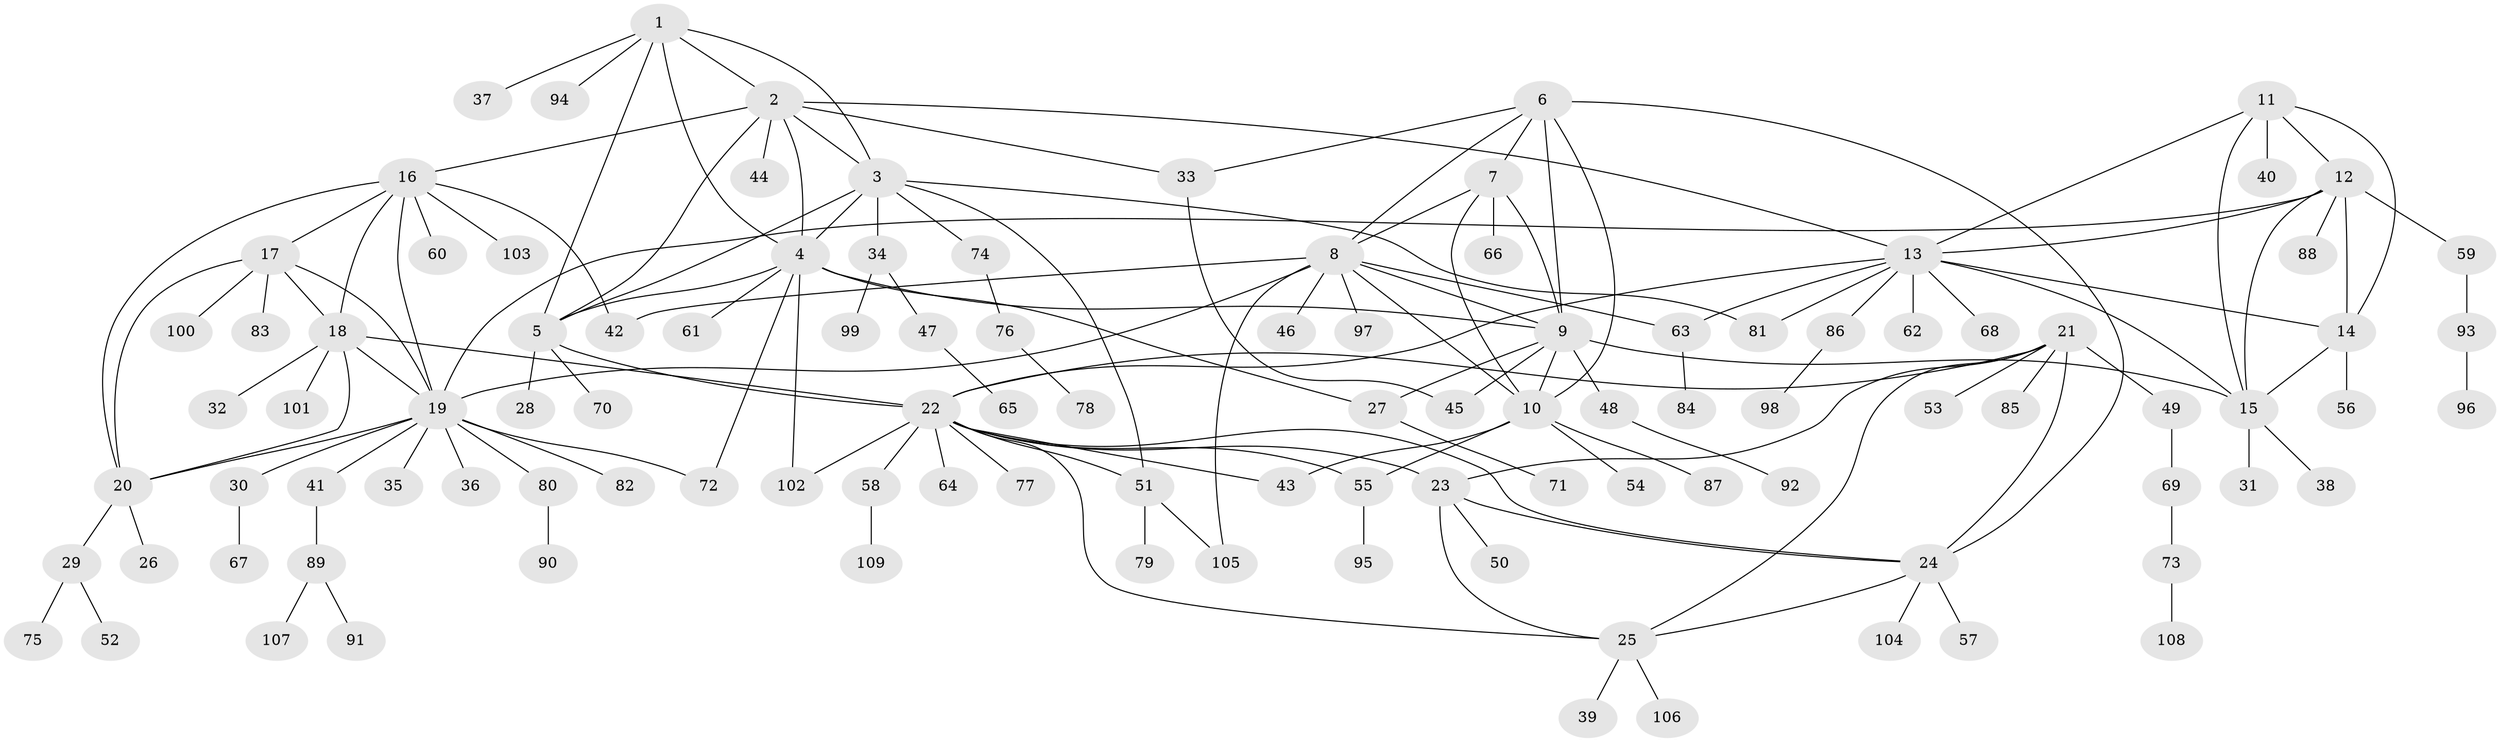 // coarse degree distribution, {9: 0.030303030303030304, 2: 0.3333333333333333, 10: 0.06060606060606061, 8: 0.030303030303030304, 3: 0.09090909090909091, 11: 0.030303030303030304, 4: 0.09090909090909091, 1: 0.3333333333333333}
// Generated by graph-tools (version 1.1) at 2025/52/03/04/25 22:52:48]
// undirected, 109 vertices, 156 edges
graph export_dot {
  node [color=gray90,style=filled];
  1;
  2;
  3;
  4;
  5;
  6;
  7;
  8;
  9;
  10;
  11;
  12;
  13;
  14;
  15;
  16;
  17;
  18;
  19;
  20;
  21;
  22;
  23;
  24;
  25;
  26;
  27;
  28;
  29;
  30;
  31;
  32;
  33;
  34;
  35;
  36;
  37;
  38;
  39;
  40;
  41;
  42;
  43;
  44;
  45;
  46;
  47;
  48;
  49;
  50;
  51;
  52;
  53;
  54;
  55;
  56;
  57;
  58;
  59;
  60;
  61;
  62;
  63;
  64;
  65;
  66;
  67;
  68;
  69;
  70;
  71;
  72;
  73;
  74;
  75;
  76;
  77;
  78;
  79;
  80;
  81;
  82;
  83;
  84;
  85;
  86;
  87;
  88;
  89;
  90;
  91;
  92;
  93;
  94;
  95;
  96;
  97;
  98;
  99;
  100;
  101;
  102;
  103;
  104;
  105;
  106;
  107;
  108;
  109;
  1 -- 2;
  1 -- 3;
  1 -- 4;
  1 -- 5;
  1 -- 37;
  1 -- 94;
  2 -- 3;
  2 -- 4;
  2 -- 5;
  2 -- 13;
  2 -- 16;
  2 -- 33;
  2 -- 44;
  3 -- 4;
  3 -- 5;
  3 -- 34;
  3 -- 51;
  3 -- 74;
  3 -- 81;
  4 -- 5;
  4 -- 9;
  4 -- 27;
  4 -- 61;
  4 -- 72;
  4 -- 102;
  5 -- 22;
  5 -- 28;
  5 -- 70;
  6 -- 7;
  6 -- 8;
  6 -- 9;
  6 -- 10;
  6 -- 24;
  6 -- 33;
  7 -- 8;
  7 -- 9;
  7 -- 10;
  7 -- 66;
  8 -- 9;
  8 -- 10;
  8 -- 19;
  8 -- 42;
  8 -- 46;
  8 -- 63;
  8 -- 97;
  8 -- 105;
  9 -- 10;
  9 -- 15;
  9 -- 27;
  9 -- 45;
  9 -- 48;
  10 -- 43;
  10 -- 54;
  10 -- 55;
  10 -- 87;
  11 -- 12;
  11 -- 13;
  11 -- 14;
  11 -- 15;
  11 -- 40;
  12 -- 13;
  12 -- 14;
  12 -- 15;
  12 -- 19;
  12 -- 59;
  12 -- 88;
  13 -- 14;
  13 -- 15;
  13 -- 22;
  13 -- 62;
  13 -- 63;
  13 -- 68;
  13 -- 81;
  13 -- 86;
  14 -- 15;
  14 -- 56;
  15 -- 31;
  15 -- 38;
  16 -- 17;
  16 -- 18;
  16 -- 19;
  16 -- 20;
  16 -- 42;
  16 -- 60;
  16 -- 103;
  17 -- 18;
  17 -- 19;
  17 -- 20;
  17 -- 83;
  17 -- 100;
  18 -- 19;
  18 -- 20;
  18 -- 22;
  18 -- 32;
  18 -- 101;
  19 -- 20;
  19 -- 30;
  19 -- 35;
  19 -- 36;
  19 -- 41;
  19 -- 72;
  19 -- 80;
  19 -- 82;
  20 -- 26;
  20 -- 29;
  21 -- 22;
  21 -- 23;
  21 -- 24;
  21 -- 25;
  21 -- 49;
  21 -- 53;
  21 -- 85;
  22 -- 23;
  22 -- 24;
  22 -- 25;
  22 -- 43;
  22 -- 51;
  22 -- 55;
  22 -- 58;
  22 -- 64;
  22 -- 77;
  22 -- 102;
  23 -- 24;
  23 -- 25;
  23 -- 50;
  24 -- 25;
  24 -- 57;
  24 -- 104;
  25 -- 39;
  25 -- 106;
  27 -- 71;
  29 -- 52;
  29 -- 75;
  30 -- 67;
  33 -- 45;
  34 -- 47;
  34 -- 99;
  41 -- 89;
  47 -- 65;
  48 -- 92;
  49 -- 69;
  51 -- 79;
  51 -- 105;
  55 -- 95;
  58 -- 109;
  59 -- 93;
  63 -- 84;
  69 -- 73;
  73 -- 108;
  74 -- 76;
  76 -- 78;
  80 -- 90;
  86 -- 98;
  89 -- 91;
  89 -- 107;
  93 -- 96;
}
